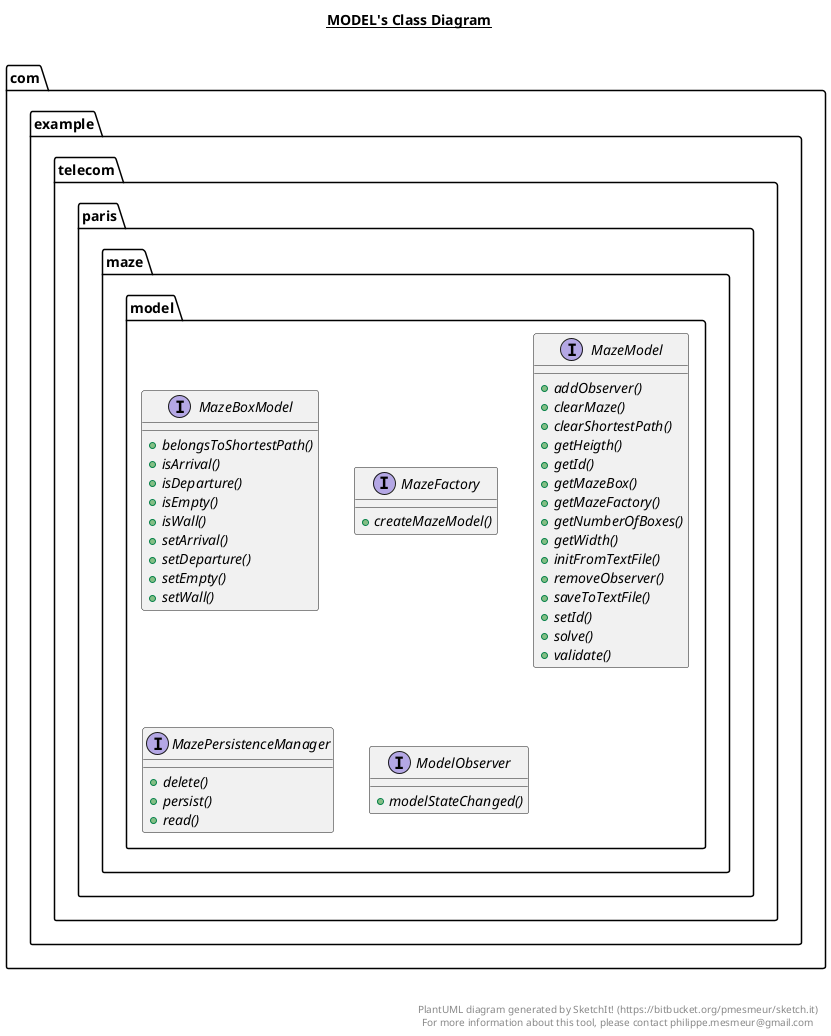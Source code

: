 @startuml

title __MODEL's Class Diagram__\n

  namespace com.example.telecom.paris.maze.model {
    interface com.example.telecom.paris.maze.model.MazeBoxModel {
        {abstract} + belongsToShortestPath()
        {abstract} + isArrival()
        {abstract} + isDeparture()
        {abstract} + isEmpty()
        {abstract} + isWall()
        {abstract} + setArrival()
        {abstract} + setDeparture()
        {abstract} + setEmpty()
        {abstract} + setWall()
    }
  }
  

  namespace com.example.telecom.paris.maze.model {
    interface com.example.telecom.paris.maze.model.MazeFactory {
        {abstract} + createMazeModel()
    }
  }
  

  namespace com.example.telecom.paris.maze.model {
    interface com.example.telecom.paris.maze.model.MazeModel {
        {abstract} + addObserver()
        {abstract} + clearMaze()
        {abstract} + clearShortestPath()
        {abstract} + getHeigth()
        {abstract} + getId()
        {abstract} + getMazeBox()
        {abstract} + getMazeFactory()
        {abstract} + getNumberOfBoxes()
        {abstract} + getWidth()
        {abstract} + initFromTextFile()
        {abstract} + removeObserver()
        {abstract} + saveToTextFile()
        {abstract} + setId()
        {abstract} + solve()
        {abstract} + validate()
    }
  }
  

  namespace com.example.telecom.paris.maze.model {
    interface com.example.telecom.paris.maze.model.MazePersistenceManager {
        {abstract} + delete()
        {abstract} + persist()
        {abstract} + read()
    }
  }
  

  namespace com.example.telecom.paris.maze.model {
    interface com.example.telecom.paris.maze.model.ModelObserver {
        {abstract} + modelStateChanged()
    }
  }
  



right footer


PlantUML diagram generated by SketchIt! (https://bitbucket.org/pmesmeur/sketch.it)
For more information about this tool, please contact philippe.mesmeur@gmail.com
endfooter

@enduml
